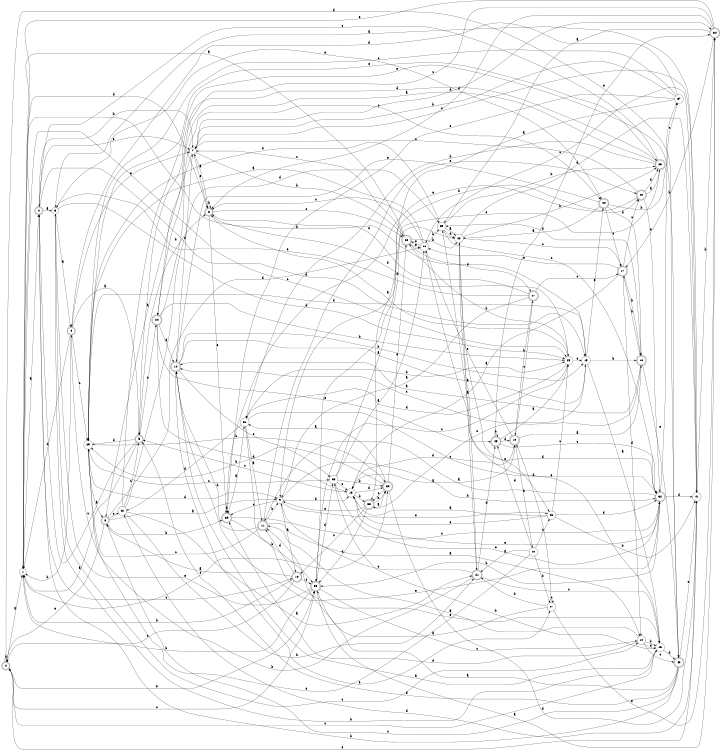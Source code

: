 digraph n39_8 {
__start0 [label="" shape="none"];

rankdir=LR;
size="8,5";

s0 [style="rounded,filled", color="black", fillcolor="white" shape="doublecircle", label="0"];
s1 [style="filled", color="black", fillcolor="white" shape="circle", label="1"];
s2 [style="rounded,filled", color="black", fillcolor="white" shape="doublecircle", label="2"];
s3 [style="filled", color="black", fillcolor="white" shape="circle", label="3"];
s4 [style="rounded,filled", color="black", fillcolor="white" shape="doublecircle", label="4"];
s5 [style="rounded,filled", color="black", fillcolor="white" shape="doublecircle", label="5"];
s6 [style="rounded,filled", color="black", fillcolor="white" shape="doublecircle", label="6"];
s7 [style="filled", color="black", fillcolor="white" shape="circle", label="7"];
s8 [style="rounded,filled", color="black", fillcolor="white" shape="doublecircle", label="8"];
s9 [style="filled", color="black", fillcolor="white" shape="circle", label="9"];
s10 [style="rounded,filled", color="black", fillcolor="white" shape="doublecircle", label="10"];
s11 [style="rounded,filled", color="black", fillcolor="white" shape="doublecircle", label="11"];
s12 [style="filled", color="black", fillcolor="white" shape="circle", label="12"];
s13 [style="filled", color="black", fillcolor="white" shape="circle", label="13"];
s14 [style="rounded,filled", color="black", fillcolor="white" shape="doublecircle", label="14"];
s15 [style="filled", color="black", fillcolor="white" shape="circle", label="15"];
s16 [style="rounded,filled", color="black", fillcolor="white" shape="doublecircle", label="16"];
s17 [style="rounded,filled", color="black", fillcolor="white" shape="doublecircle", label="17"];
s18 [style="filled", color="black", fillcolor="white" shape="circle", label="18"];
s19 [style="rounded,filled", color="black", fillcolor="white" shape="doublecircle", label="19"];
s20 [style="filled", color="black", fillcolor="white" shape="circle", label="20"];
s21 [style="rounded,filled", color="black", fillcolor="white" shape="doublecircle", label="21"];
s22 [style="filled", color="black", fillcolor="white" shape="circle", label="22"];
s23 [style="rounded,filled", color="black", fillcolor="white" shape="doublecircle", label="23"];
s24 [style="rounded,filled", color="black", fillcolor="white" shape="doublecircle", label="24"];
s25 [style="filled", color="black", fillcolor="white" shape="circle", label="25"];
s26 [style="rounded,filled", color="black", fillcolor="white" shape="doublecircle", label="26"];
s27 [style="rounded,filled", color="black", fillcolor="white" shape="doublecircle", label="27"];
s28 [style="filled", color="black", fillcolor="white" shape="circle", label="28"];
s29 [style="filled", color="black", fillcolor="white" shape="circle", label="29"];
s30 [style="rounded,filled", color="black", fillcolor="white" shape="doublecircle", label="30"];
s31 [style="filled", color="black", fillcolor="white" shape="circle", label="31"];
s32 [style="rounded,filled", color="black", fillcolor="white" shape="doublecircle", label="32"];
s33 [style="rounded,filled", color="black", fillcolor="white" shape="doublecircle", label="33"];
s34 [style="rounded,filled", color="black", fillcolor="white" shape="doublecircle", label="34"];
s35 [style="filled", color="black", fillcolor="white" shape="circle", label="35"];
s36 [style="filled", color="black", fillcolor="white" shape="circle", label="36"];
s37 [style="filled", color="black", fillcolor="white" shape="circle", label="37"];
s38 [style="rounded,filled", color="black", fillcolor="white" shape="doublecircle", label="38"];
s39 [style="rounded,filled", color="black", fillcolor="white" shape="doublecircle", label="39"];
s40 [style="rounded,filled", color="black", fillcolor="white" shape="doublecircle", label="40"];
s41 [style="filled", color="black", fillcolor="white" shape="circle", label="41"];
s42 [style="filled", color="black", fillcolor="white" shape="circle", label="42"];
s43 [style="rounded,filled", color="black", fillcolor="white" shape="doublecircle", label="43"];
s44 [style="rounded,filled", color="black", fillcolor="white" shape="doublecircle", label="44"];
s45 [style="rounded,filled", color="black", fillcolor="white" shape="doublecircle", label="45"];
s46 [style="filled", color="black", fillcolor="white" shape="circle", label="46"];
s47 [style="filled", color="black", fillcolor="white" shape="circle", label="47"];
s0 -> s1 [label="a"];
s0 -> s0 [label="b"];
s0 -> s33 [label="c"];
s0 -> s43 [label="d"];
s0 -> s33 [label="e"];
s1 -> s2 [label="a"];
s1 -> s15 [label="b"];
s1 -> s25 [label="c"];
s1 -> s6 [label="d"];
s1 -> s30 [label="e"];
s2 -> s3 [label="a"];
s2 -> s7 [label="b"];
s2 -> s10 [label="c"];
s2 -> s15 [label="d"];
s2 -> s7 [label="e"];
s3 -> s4 [label="a"];
s3 -> s13 [label="b"];
s3 -> s12 [label="c"];
s3 -> s25 [label="d"];
s3 -> s44 [label="e"];
s4 -> s5 [label="a"];
s4 -> s1 [label="b"];
s4 -> s29 [label="c"];
s4 -> s1 [label="d"];
s4 -> s7 [label="e"];
s5 -> s1 [label="a"];
s5 -> s6 [label="b"];
s5 -> s2 [label="c"];
s5 -> s29 [label="d"];
s5 -> s24 [label="e"];
s6 -> s7 [label="a"];
s6 -> s6 [label="b"];
s6 -> s26 [label="c"];
s6 -> s25 [label="d"];
s6 -> s39 [label="e"];
s7 -> s8 [label="a"];
s7 -> s26 [label="b"];
s7 -> s41 [label="c"];
s7 -> s34 [label="d"];
s7 -> s6 [label="e"];
s8 -> s9 [label="a"];
s8 -> s39 [label="b"];
s8 -> s42 [label="c"];
s8 -> s28 [label="d"];
s8 -> s0 [label="e"];
s9 -> s10 [label="a"];
s9 -> s32 [label="b"];
s9 -> s39 [label="c"];
s9 -> s18 [label="d"];
s9 -> s46 [label="e"];
s10 -> s8 [label="a"];
s10 -> s1 [label="b"];
s10 -> s0 [label="c"];
s10 -> s11 [label="d"];
s10 -> s33 [label="e"];
s11 -> s12 [label="a"];
s11 -> s9 [label="b"];
s11 -> s29 [label="c"];
s11 -> s14 [label="d"];
s11 -> s40 [label="e"];
s12 -> s11 [label="a"];
s12 -> s13 [label="b"];
s12 -> s43 [label="c"];
s12 -> s13 [label="d"];
s12 -> s39 [label="e"];
s13 -> s14 [label="a"];
s13 -> s36 [label="b"];
s13 -> s0 [label="c"];
s13 -> s43 [label="d"];
s13 -> s35 [label="e"];
s14 -> s15 [label="a"];
s14 -> s15 [label="b"];
s14 -> s36 [label="c"];
s14 -> s7 [label="d"];
s14 -> s47 [label="e"];
s15 -> s13 [label="a"];
s15 -> s16 [label="b"];
s15 -> s38 [label="c"];
s15 -> s29 [label="d"];
s15 -> s44 [label="e"];
s16 -> s14 [label="a"];
s16 -> s17 [label="b"];
s16 -> s14 [label="c"];
s16 -> s35 [label="d"];
s16 -> s43 [label="e"];
s17 -> s18 [label="a"];
s17 -> s16 [label="b"];
s17 -> s40 [label="c"];
s17 -> s12 [label="d"];
s17 -> s28 [label="e"];
s18 -> s19 [label="a"];
s18 -> s38 [label="b"];
s18 -> s5 [label="c"];
s18 -> s30 [label="d"];
s18 -> s32 [label="e"];
s19 -> s16 [label="a"];
s19 -> s20 [label="b"];
s19 -> s27 [label="c"];
s19 -> s18 [label="d"];
s19 -> s28 [label="e"];
s20 -> s21 [label="a"];
s20 -> s47 [label="b"];
s20 -> s46 [label="c"];
s20 -> s45 [label="d"];
s20 -> s29 [label="e"];
s21 -> s22 [label="a"];
s21 -> s4 [label="b"];
s21 -> s13 [label="c"];
s21 -> s45 [label="d"];
s21 -> s9 [label="e"];
s22 -> s21 [label="a"];
s22 -> s23 [label="b"];
s22 -> s17 [label="c"];
s22 -> s41 [label="d"];
s22 -> s46 [label="e"];
s23 -> s24 [label="a"];
s23 -> s31 [label="b"];
s23 -> s2 [label="c"];
s23 -> s5 [label="d"];
s23 -> s33 [label="e"];
s24 -> s14 [label="a"];
s24 -> s25 [label="b"];
s24 -> s44 [label="c"];
s24 -> s18 [label="d"];
s24 -> s45 [label="e"];
s25 -> s6 [label="a"];
s25 -> s26 [label="b"];
s25 -> s33 [label="c"];
s25 -> s31 [label="d"];
s25 -> s15 [label="e"];
s26 -> s1 [label="a"];
s26 -> s22 [label="b"];
s26 -> s7 [label="c"];
s26 -> s27 [label="d"];
s26 -> s28 [label="e"];
s27 -> s9 [label="a"];
s27 -> s19 [label="b"];
s27 -> s17 [label="c"];
s27 -> s6 [label="d"];
s27 -> s3 [label="e"];
s28 -> s29 [label="a"];
s28 -> s35 [label="b"];
s28 -> s6 [label="c"];
s28 -> s32 [label="d"];
s28 -> s26 [label="e"];
s29 -> s8 [label="a"];
s29 -> s30 [label="b"];
s29 -> s36 [label="c"];
s29 -> s9 [label="d"];
s29 -> s23 [label="e"];
s30 -> s31 [label="a"];
s30 -> s29 [label="b"];
s30 -> s38 [label="c"];
s30 -> s41 [label="d"];
s30 -> s26 [label="e"];
s31 -> s11 [label="a"];
s31 -> s25 [label="b"];
s31 -> s32 [label="c"];
s31 -> s42 [label="d"];
s31 -> s13 [label="e"];
s32 -> s11 [label="a"];
s32 -> s33 [label="b"];
s32 -> s37 [label="c"];
s32 -> s41 [label="d"];
s32 -> s14 [label="e"];
s33 -> s34 [label="a"];
s33 -> s1 [label="b"];
s33 -> s12 [label="c"];
s33 -> s36 [label="d"];
s33 -> s3 [label="e"];
s34 -> s35 [label="a"];
s34 -> s17 [label="b"];
s34 -> s24 [label="c"];
s34 -> s6 [label="d"];
s34 -> s1 [label="e"];
s35 -> s22 [label="a"];
s35 -> s23 [label="b"];
s35 -> s32 [label="c"];
s35 -> s22 [label="d"];
s35 -> s29 [label="e"];
s36 -> s28 [label="a"];
s36 -> s30 [label="b"];
s36 -> s18 [label="c"];
s36 -> s22 [label="d"];
s36 -> s32 [label="e"];
s37 -> s38 [label="a"];
s37 -> s7 [label="b"];
s37 -> s29 [label="c"];
s37 -> s4 [label="d"];
s37 -> s39 [label="e"];
s38 -> s30 [label="a"];
s38 -> s30 [label="b"];
s38 -> s10 [label="c"];
s38 -> s33 [label="d"];
s38 -> s9 [label="e"];
s39 -> s31 [label="a"];
s39 -> s33 [label="b"];
s39 -> s32 [label="c"];
s39 -> s39 [label="d"];
s39 -> s40 [label="e"];
s40 -> s23 [label="a"];
s40 -> s9 [label="b"];
s40 -> s7 [label="c"];
s40 -> s23 [label="d"];
s40 -> s32 [label="e"];
s41 -> s3 [label="a"];
s41 -> s34 [label="b"];
s41 -> s28 [label="c"];
s41 -> s42 [label="d"];
s41 -> s0 [label="e"];
s42 -> s21 [label="a"];
s42 -> s21 [label="b"];
s42 -> s5 [label="c"];
s42 -> s35 [label="d"];
s42 -> s43 [label="e"];
s43 -> s11 [label="a"];
s43 -> s2 [label="b"];
s43 -> s8 [label="c"];
s43 -> s5 [label="d"];
s43 -> s41 [label="e"];
s44 -> s22 [label="a"];
s44 -> s37 [label="b"];
s44 -> s17 [label="c"];
s44 -> s16 [label="d"];
s44 -> s14 [label="e"];
s45 -> s25 [label="a"];
s45 -> s45 [label="b"];
s45 -> s32 [label="c"];
s45 -> s19 [label="d"];
s45 -> s34 [label="e"];
s46 -> s18 [label="a"];
s46 -> s41 [label="b"];
s46 -> s25 [label="c"];
s46 -> s32 [label="d"];
s46 -> s18 [label="e"];
s47 -> s33 [label="a"];
s47 -> s21 [label="b"];
s47 -> s47 [label="c"];
s47 -> s19 [label="d"];
s47 -> s34 [label="e"];

}